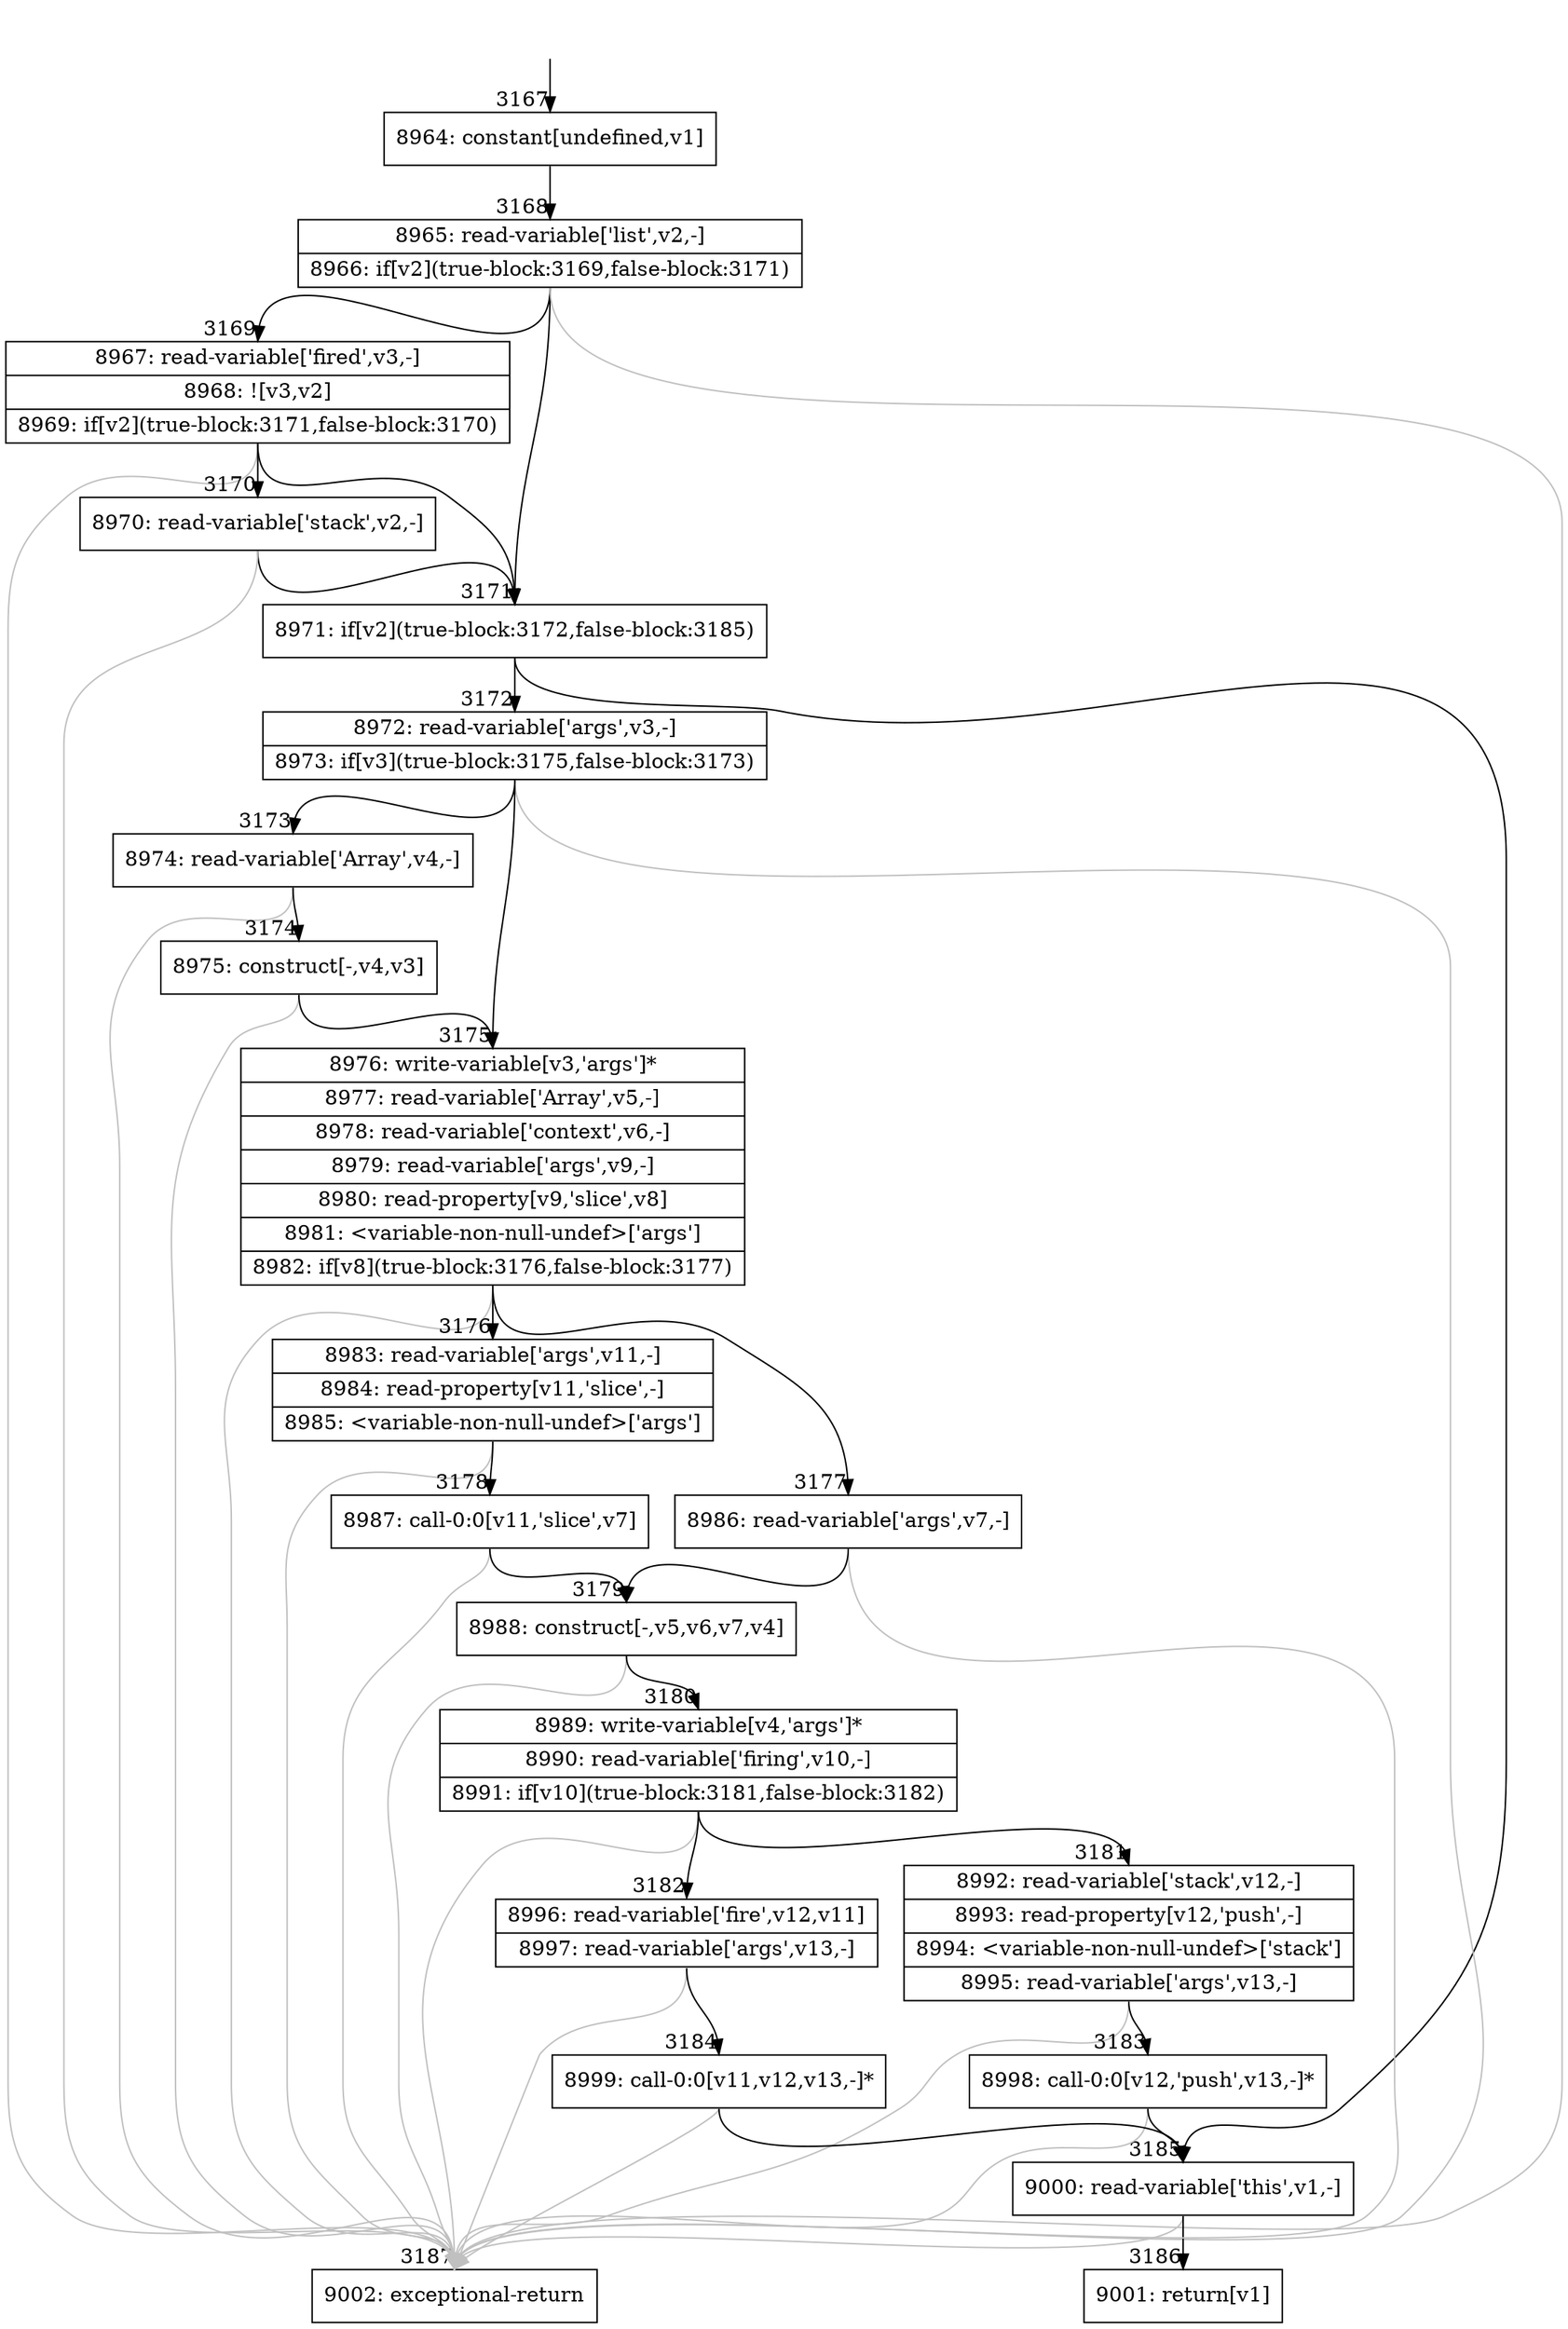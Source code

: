 digraph {
rankdir="TD"
BB_entry214[shape=none,label=""];
BB_entry214 -> BB3167 [tailport=s, headport=n, headlabel="    3167"]
BB3167 [shape=record label="{8964: constant[undefined,v1]}" ] 
BB3167 -> BB3168 [tailport=s, headport=n, headlabel="      3168"]
BB3168 [shape=record label="{8965: read-variable['list',v2,-]|8966: if[v2](true-block:3169,false-block:3171)}" ] 
BB3168 -> BB3171 [tailport=s, headport=n, headlabel="      3171"]
BB3168 -> BB3169 [tailport=s, headport=n, headlabel="      3169"]
BB3168 -> BB3187 [tailport=s, headport=n, color=gray, headlabel="      3187"]
BB3169 [shape=record label="{8967: read-variable['fired',v3,-]|8968: ![v3,v2]|8969: if[v2](true-block:3171,false-block:3170)}" ] 
BB3169 -> BB3171 [tailport=s, headport=n]
BB3169 -> BB3170 [tailport=s, headport=n, headlabel="      3170"]
BB3169 -> BB3187 [tailport=s, headport=n, color=gray]
BB3170 [shape=record label="{8970: read-variable['stack',v2,-]}" ] 
BB3170 -> BB3171 [tailport=s, headport=n]
BB3170 -> BB3187 [tailport=s, headport=n, color=gray]
BB3171 [shape=record label="{8971: if[v2](true-block:3172,false-block:3185)}" ] 
BB3171 -> BB3172 [tailport=s, headport=n, headlabel="      3172"]
BB3171 -> BB3185 [tailport=s, headport=n, headlabel="      3185"]
BB3172 [shape=record label="{8972: read-variable['args',v3,-]|8973: if[v3](true-block:3175,false-block:3173)}" ] 
BB3172 -> BB3175 [tailport=s, headport=n, headlabel="      3175"]
BB3172 -> BB3173 [tailport=s, headport=n, headlabel="      3173"]
BB3172 -> BB3187 [tailport=s, headport=n, color=gray]
BB3173 [shape=record label="{8974: read-variable['Array',v4,-]}" ] 
BB3173 -> BB3174 [tailport=s, headport=n, headlabel="      3174"]
BB3173 -> BB3187 [tailport=s, headport=n, color=gray]
BB3174 [shape=record label="{8975: construct[-,v4,v3]}" ] 
BB3174 -> BB3175 [tailport=s, headport=n]
BB3174 -> BB3187 [tailport=s, headport=n, color=gray]
BB3175 [shape=record label="{8976: write-variable[v3,'args']*|8977: read-variable['Array',v5,-]|8978: read-variable['context',v6,-]|8979: read-variable['args',v9,-]|8980: read-property[v9,'slice',v8]|8981: \<variable-non-null-undef\>['args']|8982: if[v8](true-block:3176,false-block:3177)}" ] 
BB3175 -> BB3176 [tailport=s, headport=n, headlabel="      3176"]
BB3175 -> BB3177 [tailport=s, headport=n, headlabel="      3177"]
BB3175 -> BB3187 [tailport=s, headport=n, color=gray]
BB3176 [shape=record label="{8983: read-variable['args',v11,-]|8984: read-property[v11,'slice',-]|8985: \<variable-non-null-undef\>['args']}" ] 
BB3176 -> BB3178 [tailport=s, headport=n, headlabel="      3178"]
BB3176 -> BB3187 [tailport=s, headport=n, color=gray]
BB3177 [shape=record label="{8986: read-variable['args',v7,-]}" ] 
BB3177 -> BB3179 [tailport=s, headport=n, headlabel="      3179"]
BB3177 -> BB3187 [tailport=s, headport=n, color=gray]
BB3178 [shape=record label="{8987: call-0:0[v11,'slice',v7]}" ] 
BB3178 -> BB3179 [tailport=s, headport=n]
BB3178 -> BB3187 [tailport=s, headport=n, color=gray]
BB3179 [shape=record label="{8988: construct[-,v5,v6,v7,v4]}" ] 
BB3179 -> BB3180 [tailport=s, headport=n, headlabel="      3180"]
BB3179 -> BB3187 [tailport=s, headport=n, color=gray]
BB3180 [shape=record label="{8989: write-variable[v4,'args']*|8990: read-variable['firing',v10,-]|8991: if[v10](true-block:3181,false-block:3182)}" ] 
BB3180 -> BB3181 [tailport=s, headport=n, headlabel="      3181"]
BB3180 -> BB3182 [tailport=s, headport=n, headlabel="      3182"]
BB3180 -> BB3187 [tailport=s, headport=n, color=gray]
BB3181 [shape=record label="{8992: read-variable['stack',v12,-]|8993: read-property[v12,'push',-]|8994: \<variable-non-null-undef\>['stack']|8995: read-variable['args',v13,-]}" ] 
BB3181 -> BB3183 [tailport=s, headport=n, headlabel="      3183"]
BB3181 -> BB3187 [tailport=s, headport=n, color=gray]
BB3182 [shape=record label="{8996: read-variable['fire',v12,v11]|8997: read-variable['args',v13,-]}" ] 
BB3182 -> BB3184 [tailport=s, headport=n, headlabel="      3184"]
BB3182 -> BB3187 [tailport=s, headport=n, color=gray]
BB3183 [shape=record label="{8998: call-0:0[v12,'push',v13,-]*}" ] 
BB3183 -> BB3185 [tailport=s, headport=n]
BB3183 -> BB3187 [tailport=s, headport=n, color=gray]
BB3184 [shape=record label="{8999: call-0:0[v11,v12,v13,-]*}" ] 
BB3184 -> BB3185 [tailport=s, headport=n]
BB3184 -> BB3187 [tailport=s, headport=n, color=gray]
BB3185 [shape=record label="{9000: read-variable['this',v1,-]}" ] 
BB3185 -> BB3186 [tailport=s, headport=n, headlabel="      3186"]
BB3185 -> BB3187 [tailport=s, headport=n, color=gray]
BB3186 [shape=record label="{9001: return[v1]}" ] 
BB3187 [shape=record label="{9002: exceptional-return}" ] 
}
